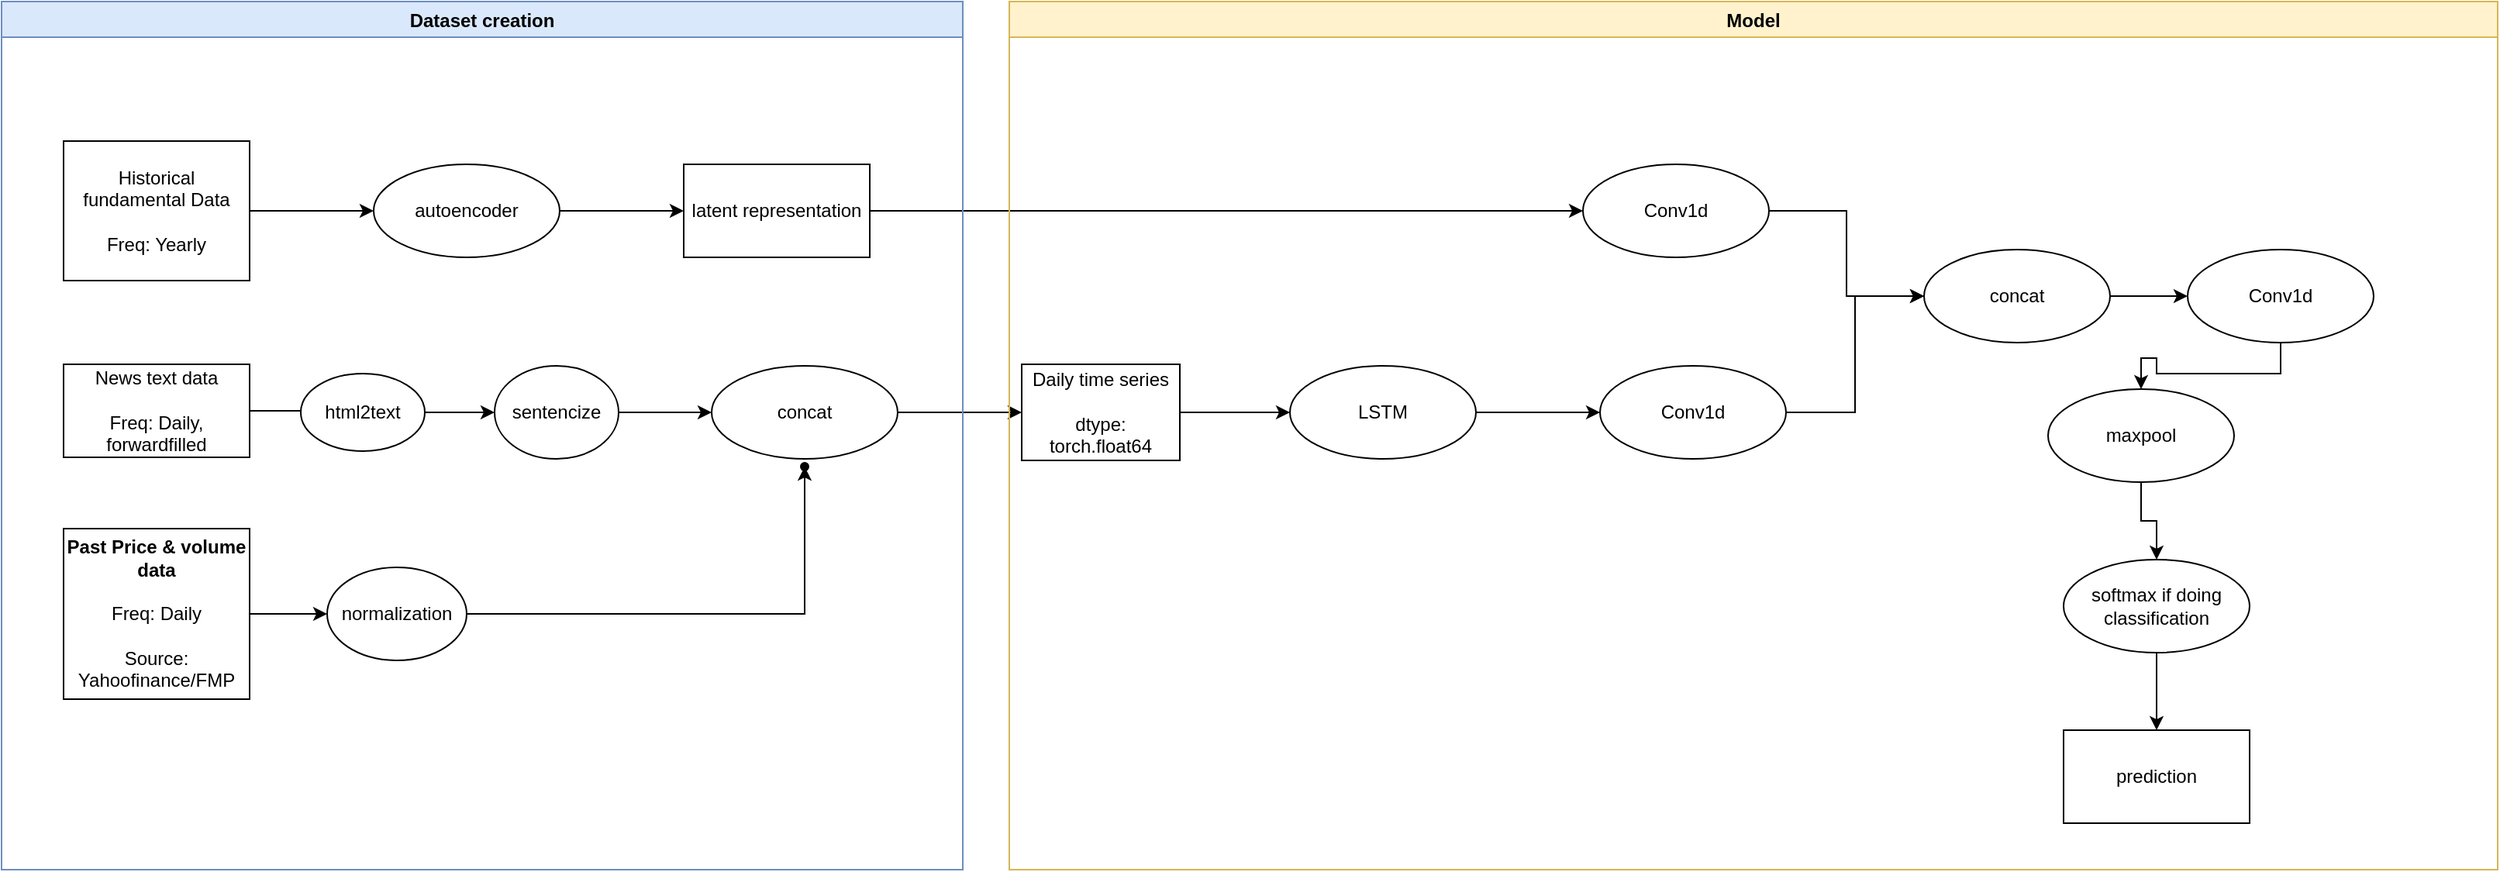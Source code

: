 <mxfile version="20.0.3" type="github">
  <diagram id="FNAxTN_3iXklGNbiLeHc" name="Page-1">
    <mxGraphModel dx="1324" dy="769" grid="1" gridSize="10" guides="1" tooltips="1" connect="1" arrows="1" fold="1" page="1" pageScale="1" pageWidth="850" pageHeight="1100" math="0" shadow="0">
      <root>
        <mxCell id="0" />
        <mxCell id="1" parent="0" />
        <mxCell id="85didcNxIVd2ZYdAyxNC-13" value="" style="edgeStyle=orthogonalEdgeStyle;rounded=0;orthogonalLoop=1;jettySize=auto;html=1;" edge="1" parent="1" source="85didcNxIVd2ZYdAyxNC-1" target="85didcNxIVd2ZYdAyxNC-12">
          <mxGeometry relative="1" as="geometry" />
        </mxCell>
        <mxCell id="85didcNxIVd2ZYdAyxNC-1" value="&lt;b&gt;Past Price &amp;amp; volume data&lt;br&gt;&lt;/b&gt;&lt;br&gt;Freq: Daily&lt;br&gt;&lt;br&gt;Source: Yahoofinance/FMP" style="rounded=0;whiteSpace=wrap;html=1;" vertex="1" parent="1">
          <mxGeometry x="70" y="440" width="120" height="110" as="geometry" />
        </mxCell>
        <mxCell id="85didcNxIVd2ZYdAyxNC-24" value="" style="edgeStyle=orthogonalEdgeStyle;rounded=0;orthogonalLoop=1;jettySize=auto;html=1;" edge="1" parent="1" source="85didcNxIVd2ZYdAyxNC-2" target="85didcNxIVd2ZYdAyxNC-23">
          <mxGeometry relative="1" as="geometry" />
        </mxCell>
        <mxCell id="85didcNxIVd2ZYdAyxNC-2" value="Historical fundamental Data&lt;br&gt;&lt;br&gt;Freq: Yearly" style="rounded=0;whiteSpace=wrap;html=1;" vertex="1" parent="1">
          <mxGeometry x="70" y="190" width="120" height="90" as="geometry" />
        </mxCell>
        <mxCell id="85didcNxIVd2ZYdAyxNC-5" value="" style="edgeStyle=orthogonalEdgeStyle;rounded=0;orthogonalLoop=1;jettySize=auto;html=1;" edge="1" parent="1" source="85didcNxIVd2ZYdAyxNC-3">
          <mxGeometry relative="1" as="geometry">
            <mxPoint x="270" y="370" as="targetPoint" />
          </mxGeometry>
        </mxCell>
        <mxCell id="85didcNxIVd2ZYdAyxNC-3" value="News text data&lt;br&gt;&lt;br&gt;Freq: Daily, forwardfilled" style="rounded=0;whiteSpace=wrap;html=1;" vertex="1" parent="1">
          <mxGeometry x="70" y="334" width="120" height="60" as="geometry" />
        </mxCell>
        <mxCell id="85didcNxIVd2ZYdAyxNC-9" value="" style="edgeStyle=orthogonalEdgeStyle;rounded=0;orthogonalLoop=1;jettySize=auto;html=1;" edge="1" parent="1" source="85didcNxIVd2ZYdAyxNC-6" target="85didcNxIVd2ZYdAyxNC-8">
          <mxGeometry relative="1" as="geometry" />
        </mxCell>
        <mxCell id="85didcNxIVd2ZYdAyxNC-6" value="html2text" style="ellipse;whiteSpace=wrap;html=1;rounded=0;" vertex="1" parent="1">
          <mxGeometry x="223" y="340" width="80" height="50" as="geometry" />
        </mxCell>
        <mxCell id="85didcNxIVd2ZYdAyxNC-18" value="" style="edgeStyle=orthogonalEdgeStyle;rounded=0;orthogonalLoop=1;jettySize=auto;html=1;" edge="1" parent="1" source="85didcNxIVd2ZYdAyxNC-8" target="85didcNxIVd2ZYdAyxNC-17">
          <mxGeometry relative="1" as="geometry" />
        </mxCell>
        <mxCell id="85didcNxIVd2ZYdAyxNC-8" value="sentencize" style="ellipse;whiteSpace=wrap;html=1;rounded=0;" vertex="1" parent="1">
          <mxGeometry x="348" y="335" width="80" height="60" as="geometry" />
        </mxCell>
        <mxCell id="85didcNxIVd2ZYdAyxNC-15" value="" style="edgeStyle=orthogonalEdgeStyle;rounded=0;orthogonalLoop=1;jettySize=auto;html=1;" edge="1" parent="1" source="85didcNxIVd2ZYdAyxNC-12" target="85didcNxIVd2ZYdAyxNC-14">
          <mxGeometry relative="1" as="geometry" />
        </mxCell>
        <mxCell id="85didcNxIVd2ZYdAyxNC-12" value="normalization" style="ellipse;whiteSpace=wrap;html=1;rounded=0;" vertex="1" parent="1">
          <mxGeometry x="240" y="465" width="90" height="60" as="geometry" />
        </mxCell>
        <mxCell id="85didcNxIVd2ZYdAyxNC-14" value="" style="shape=waypoint;sketch=0;size=6;pointerEvents=1;points=[];fillColor=default;resizable=0;rotatable=0;perimeter=centerPerimeter;snapToPoint=1;rounded=0;" vertex="1" parent="1">
          <mxGeometry x="528" y="380" width="40" height="40" as="geometry" />
        </mxCell>
        <mxCell id="85didcNxIVd2ZYdAyxNC-22" value="" style="edgeStyle=orthogonalEdgeStyle;rounded=0;orthogonalLoop=1;jettySize=auto;html=1;" edge="1" parent="1" source="85didcNxIVd2ZYdAyxNC-17" target="85didcNxIVd2ZYdAyxNC-21">
          <mxGeometry relative="1" as="geometry" />
        </mxCell>
        <mxCell id="85didcNxIVd2ZYdAyxNC-17" value="concat" style="ellipse;whiteSpace=wrap;html=1;rounded=0;" vertex="1" parent="1">
          <mxGeometry x="488" y="335" width="120" height="60" as="geometry" />
        </mxCell>
        <mxCell id="85didcNxIVd2ZYdAyxNC-30" value="" style="edgeStyle=orthogonalEdgeStyle;rounded=0;orthogonalLoop=1;jettySize=auto;html=1;" edge="1" parent="1" source="85didcNxIVd2ZYdAyxNC-21" target="85didcNxIVd2ZYdAyxNC-29">
          <mxGeometry relative="1" as="geometry" />
        </mxCell>
        <mxCell id="85didcNxIVd2ZYdAyxNC-21" value="Daily time series&lt;br&gt;&lt;br&gt;dtype: torch.float64" style="whiteSpace=wrap;html=1;rounded=0;" vertex="1" parent="1">
          <mxGeometry x="688" y="334" width="102" height="62" as="geometry" />
        </mxCell>
        <mxCell id="85didcNxIVd2ZYdAyxNC-26" value="" style="edgeStyle=orthogonalEdgeStyle;rounded=0;orthogonalLoop=1;jettySize=auto;html=1;" edge="1" parent="1" source="85didcNxIVd2ZYdAyxNC-23" target="85didcNxIVd2ZYdAyxNC-25">
          <mxGeometry relative="1" as="geometry" />
        </mxCell>
        <mxCell id="85didcNxIVd2ZYdAyxNC-23" value="autoencoder" style="ellipse;whiteSpace=wrap;html=1;rounded=0;" vertex="1" parent="1">
          <mxGeometry x="270" y="205" width="120" height="60" as="geometry" />
        </mxCell>
        <mxCell id="85didcNxIVd2ZYdAyxNC-34" value="" style="edgeStyle=orthogonalEdgeStyle;rounded=0;orthogonalLoop=1;jettySize=auto;html=1;" edge="1" parent="1" source="85didcNxIVd2ZYdAyxNC-25" target="85didcNxIVd2ZYdAyxNC-33">
          <mxGeometry relative="1" as="geometry" />
        </mxCell>
        <mxCell id="85didcNxIVd2ZYdAyxNC-25" value="latent representation" style="whiteSpace=wrap;html=1;rounded=0;" vertex="1" parent="1">
          <mxGeometry x="470" y="205" width="120" height="60" as="geometry" />
        </mxCell>
        <mxCell id="85didcNxIVd2ZYdAyxNC-32" value="" style="edgeStyle=orthogonalEdgeStyle;rounded=0;orthogonalLoop=1;jettySize=auto;html=1;" edge="1" parent="1" source="85didcNxIVd2ZYdAyxNC-29" target="85didcNxIVd2ZYdAyxNC-31">
          <mxGeometry relative="1" as="geometry" />
        </mxCell>
        <mxCell id="85didcNxIVd2ZYdAyxNC-29" value="LSTM" style="ellipse;whiteSpace=wrap;html=1;rounded=0;" vertex="1" parent="1">
          <mxGeometry x="861" y="335" width="120" height="60" as="geometry" />
        </mxCell>
        <mxCell id="85didcNxIVd2ZYdAyxNC-38" value="" style="edgeStyle=orthogonalEdgeStyle;rounded=0;orthogonalLoop=1;jettySize=auto;html=1;entryX=0;entryY=0.5;entryDx=0;entryDy=0;" edge="1" parent="1" source="85didcNxIVd2ZYdAyxNC-31" target="85didcNxIVd2ZYdAyxNC-35">
          <mxGeometry relative="1" as="geometry">
            <mxPoint x="1310" y="290" as="targetPoint" />
          </mxGeometry>
        </mxCell>
        <mxCell id="85didcNxIVd2ZYdAyxNC-31" value="Conv1d" style="ellipse;whiteSpace=wrap;html=1;rounded=0;" vertex="1" parent="1">
          <mxGeometry x="1061" y="335" width="120" height="60" as="geometry" />
        </mxCell>
        <mxCell id="85didcNxIVd2ZYdAyxNC-36" value="" style="edgeStyle=orthogonalEdgeStyle;rounded=0;orthogonalLoop=1;jettySize=auto;html=1;" edge="1" parent="1" source="85didcNxIVd2ZYdAyxNC-33" target="85didcNxIVd2ZYdAyxNC-35">
          <mxGeometry relative="1" as="geometry" />
        </mxCell>
        <mxCell id="85didcNxIVd2ZYdAyxNC-33" value="Conv1d" style="ellipse;whiteSpace=wrap;html=1;rounded=0;" vertex="1" parent="1">
          <mxGeometry x="1050" y="205" width="120" height="60" as="geometry" />
        </mxCell>
        <mxCell id="85didcNxIVd2ZYdAyxNC-41" value="" style="edgeStyle=orthogonalEdgeStyle;rounded=0;orthogonalLoop=1;jettySize=auto;html=1;" edge="1" parent="1" source="85didcNxIVd2ZYdAyxNC-35" target="85didcNxIVd2ZYdAyxNC-40">
          <mxGeometry relative="1" as="geometry" />
        </mxCell>
        <mxCell id="85didcNxIVd2ZYdAyxNC-35" value="concat" style="ellipse;whiteSpace=wrap;html=1;rounded=0;" vertex="1" parent="1">
          <mxGeometry x="1270" y="260" width="120" height="60" as="geometry" />
        </mxCell>
        <mxCell id="85didcNxIVd2ZYdAyxNC-39" value="Dataset creation" style="swimlane;fillColor=#dae8fc;strokeColor=#6c8ebf;" vertex="1" parent="1">
          <mxGeometry x="30" y="100" width="620" height="560" as="geometry" />
        </mxCell>
        <mxCell id="85didcNxIVd2ZYdAyxNC-43" value="" style="edgeStyle=orthogonalEdgeStyle;rounded=0;orthogonalLoop=1;jettySize=auto;html=1;" edge="1" parent="1" source="85didcNxIVd2ZYdAyxNC-40" target="85didcNxIVd2ZYdAyxNC-42">
          <mxGeometry relative="1" as="geometry" />
        </mxCell>
        <mxCell id="85didcNxIVd2ZYdAyxNC-40" value="Conv1d" style="ellipse;whiteSpace=wrap;html=1;rounded=0;" vertex="1" parent="1">
          <mxGeometry x="1440" y="260" width="120" height="60" as="geometry" />
        </mxCell>
        <mxCell id="85didcNxIVd2ZYdAyxNC-45" value="" style="edgeStyle=orthogonalEdgeStyle;rounded=0;orthogonalLoop=1;jettySize=auto;html=1;entryX=0.5;entryY=0;entryDx=0;entryDy=0;" edge="1" parent="1" source="85didcNxIVd2ZYdAyxNC-42" target="85didcNxIVd2ZYdAyxNC-47">
          <mxGeometry relative="1" as="geometry">
            <mxPoint x="1790" y="290" as="targetPoint" />
          </mxGeometry>
        </mxCell>
        <mxCell id="85didcNxIVd2ZYdAyxNC-42" value="maxpool" style="ellipse;whiteSpace=wrap;html=1;rounded=0;" vertex="1" parent="1">
          <mxGeometry x="1350" y="350" width="120" height="60" as="geometry" />
        </mxCell>
        <mxCell id="85didcNxIVd2ZYdAyxNC-46" value="prediction" style="rounded=0;whiteSpace=wrap;html=1;" vertex="1" parent="1">
          <mxGeometry x="1360" y="570" width="120" height="60" as="geometry" />
        </mxCell>
        <mxCell id="85didcNxIVd2ZYdAyxNC-50" value="" style="edgeStyle=orthogonalEdgeStyle;rounded=0;orthogonalLoop=1;jettySize=auto;html=1;" edge="1" parent="1" source="85didcNxIVd2ZYdAyxNC-47" target="85didcNxIVd2ZYdAyxNC-46">
          <mxGeometry relative="1" as="geometry" />
        </mxCell>
        <mxCell id="85didcNxIVd2ZYdAyxNC-47" value="softmax if doing classification" style="ellipse;whiteSpace=wrap;html=1;rounded=0;" vertex="1" parent="1">
          <mxGeometry x="1360" y="460" width="120" height="60" as="geometry" />
        </mxCell>
        <mxCell id="85didcNxIVd2ZYdAyxNC-51" value="Model" style="swimlane;fillColor=#fff2cc;strokeColor=#d6b656;" vertex="1" parent="1">
          <mxGeometry x="680" y="100" width="960" height="560" as="geometry" />
        </mxCell>
      </root>
    </mxGraphModel>
  </diagram>
</mxfile>

